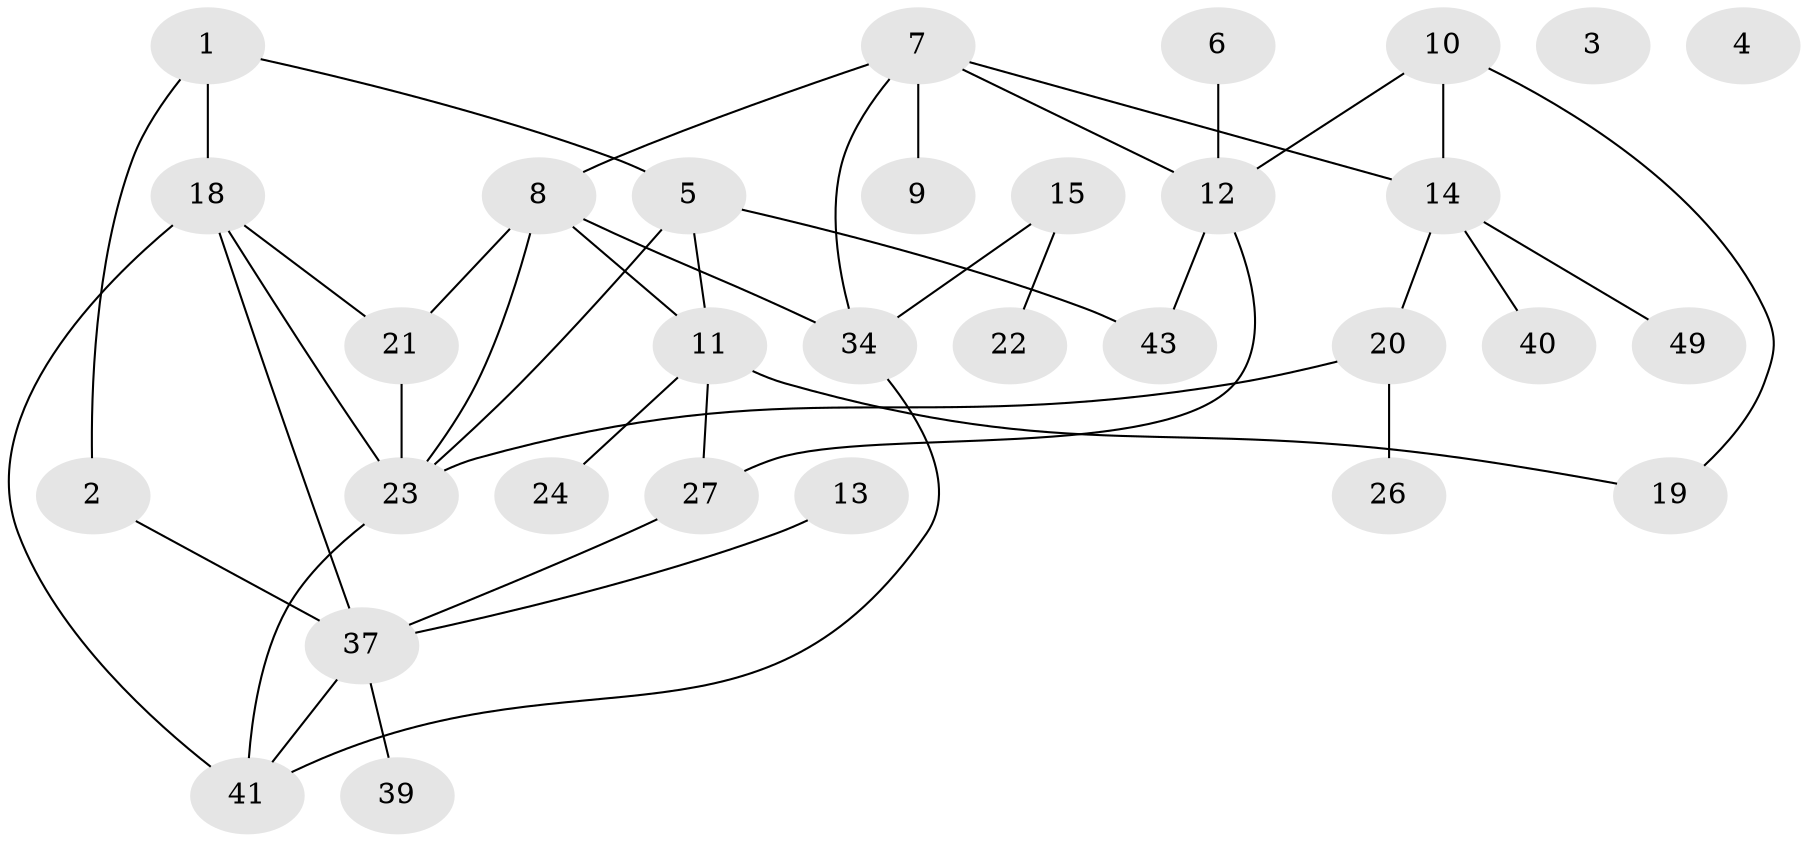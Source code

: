 // Generated by graph-tools (version 1.1) at 2025/23/03/03/25 07:23:27]
// undirected, 31 vertices, 43 edges
graph export_dot {
graph [start="1"]
  node [color=gray90,style=filled];
  1 [super="+29"];
  2 [super="+28"];
  3;
  4;
  5 [super="+25"];
  6 [super="+44"];
  7 [super="+32"];
  8 [super="+42"];
  9;
  10 [super="+48"];
  11 [super="+17"];
  12 [super="+16"];
  13 [super="+38"];
  14 [super="+47"];
  15;
  18 [super="+46"];
  19 [super="+33"];
  20;
  21;
  22 [super="+35"];
  23 [super="+30"];
  24 [super="+31"];
  26;
  27 [super="+45"];
  34 [super="+36"];
  37 [super="+50"];
  39;
  40;
  41;
  43;
  49;
  1 -- 18;
  1 -- 2;
  1 -- 5;
  2 -- 37;
  5 -- 23;
  5 -- 43;
  5 -- 11;
  6 -- 12;
  7 -- 8;
  7 -- 12;
  7 -- 34;
  7 -- 9;
  7 -- 14;
  8 -- 34;
  8 -- 21;
  8 -- 23;
  8 -- 11;
  10 -- 14;
  10 -- 12;
  10 -- 19;
  11 -- 19;
  11 -- 24;
  11 -- 27;
  12 -- 43 [weight=2];
  12 -- 27;
  13 -- 37;
  14 -- 20;
  14 -- 40;
  14 -- 49;
  15 -- 34;
  15 -- 22;
  18 -- 21;
  18 -- 41;
  18 -- 37 [weight=2];
  18 -- 23;
  20 -- 26;
  20 -- 23;
  21 -- 23;
  23 -- 41;
  27 -- 37;
  34 -- 41;
  37 -- 39;
  37 -- 41;
}

